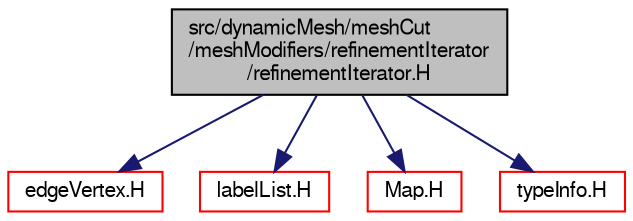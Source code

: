 digraph "src/dynamicMesh/meshCut/meshModifiers/refinementIterator/refinementIterator.H"
{
  bgcolor="transparent";
  edge [fontname="FreeSans",fontsize="10",labelfontname="FreeSans",labelfontsize="10"];
  node [fontname="FreeSans",fontsize="10",shape=record];
  Node0 [label="src/dynamicMesh/meshCut\l/meshModifiers/refinementIterator\l/refinementIterator.H",height=0.2,width=0.4,color="black", fillcolor="grey75", style="filled", fontcolor="black"];
  Node0 -> Node1 [color="midnightblue",fontsize="10",style="solid",fontname="FreeSans"];
  Node1 [label="edgeVertex.H",height=0.2,width=0.4,color="red",URL="$a00497.html"];
  Node0 -> Node105 [color="midnightblue",fontsize="10",style="solid",fontname="FreeSans"];
  Node105 [label="labelList.H",height=0.2,width=0.4,color="red",URL="$a12380.html"];
  Node0 -> Node173 [color="midnightblue",fontsize="10",style="solid",fontname="FreeSans"];
  Node173 [label="Map.H",height=0.2,width=0.4,color="red",URL="$a08489.html"];
  Node0 -> Node51 [color="midnightblue",fontsize="10",style="solid",fontname="FreeSans"];
  Node51 [label="typeInfo.H",height=0.2,width=0.4,color="red",URL="$a09341.html"];
}
